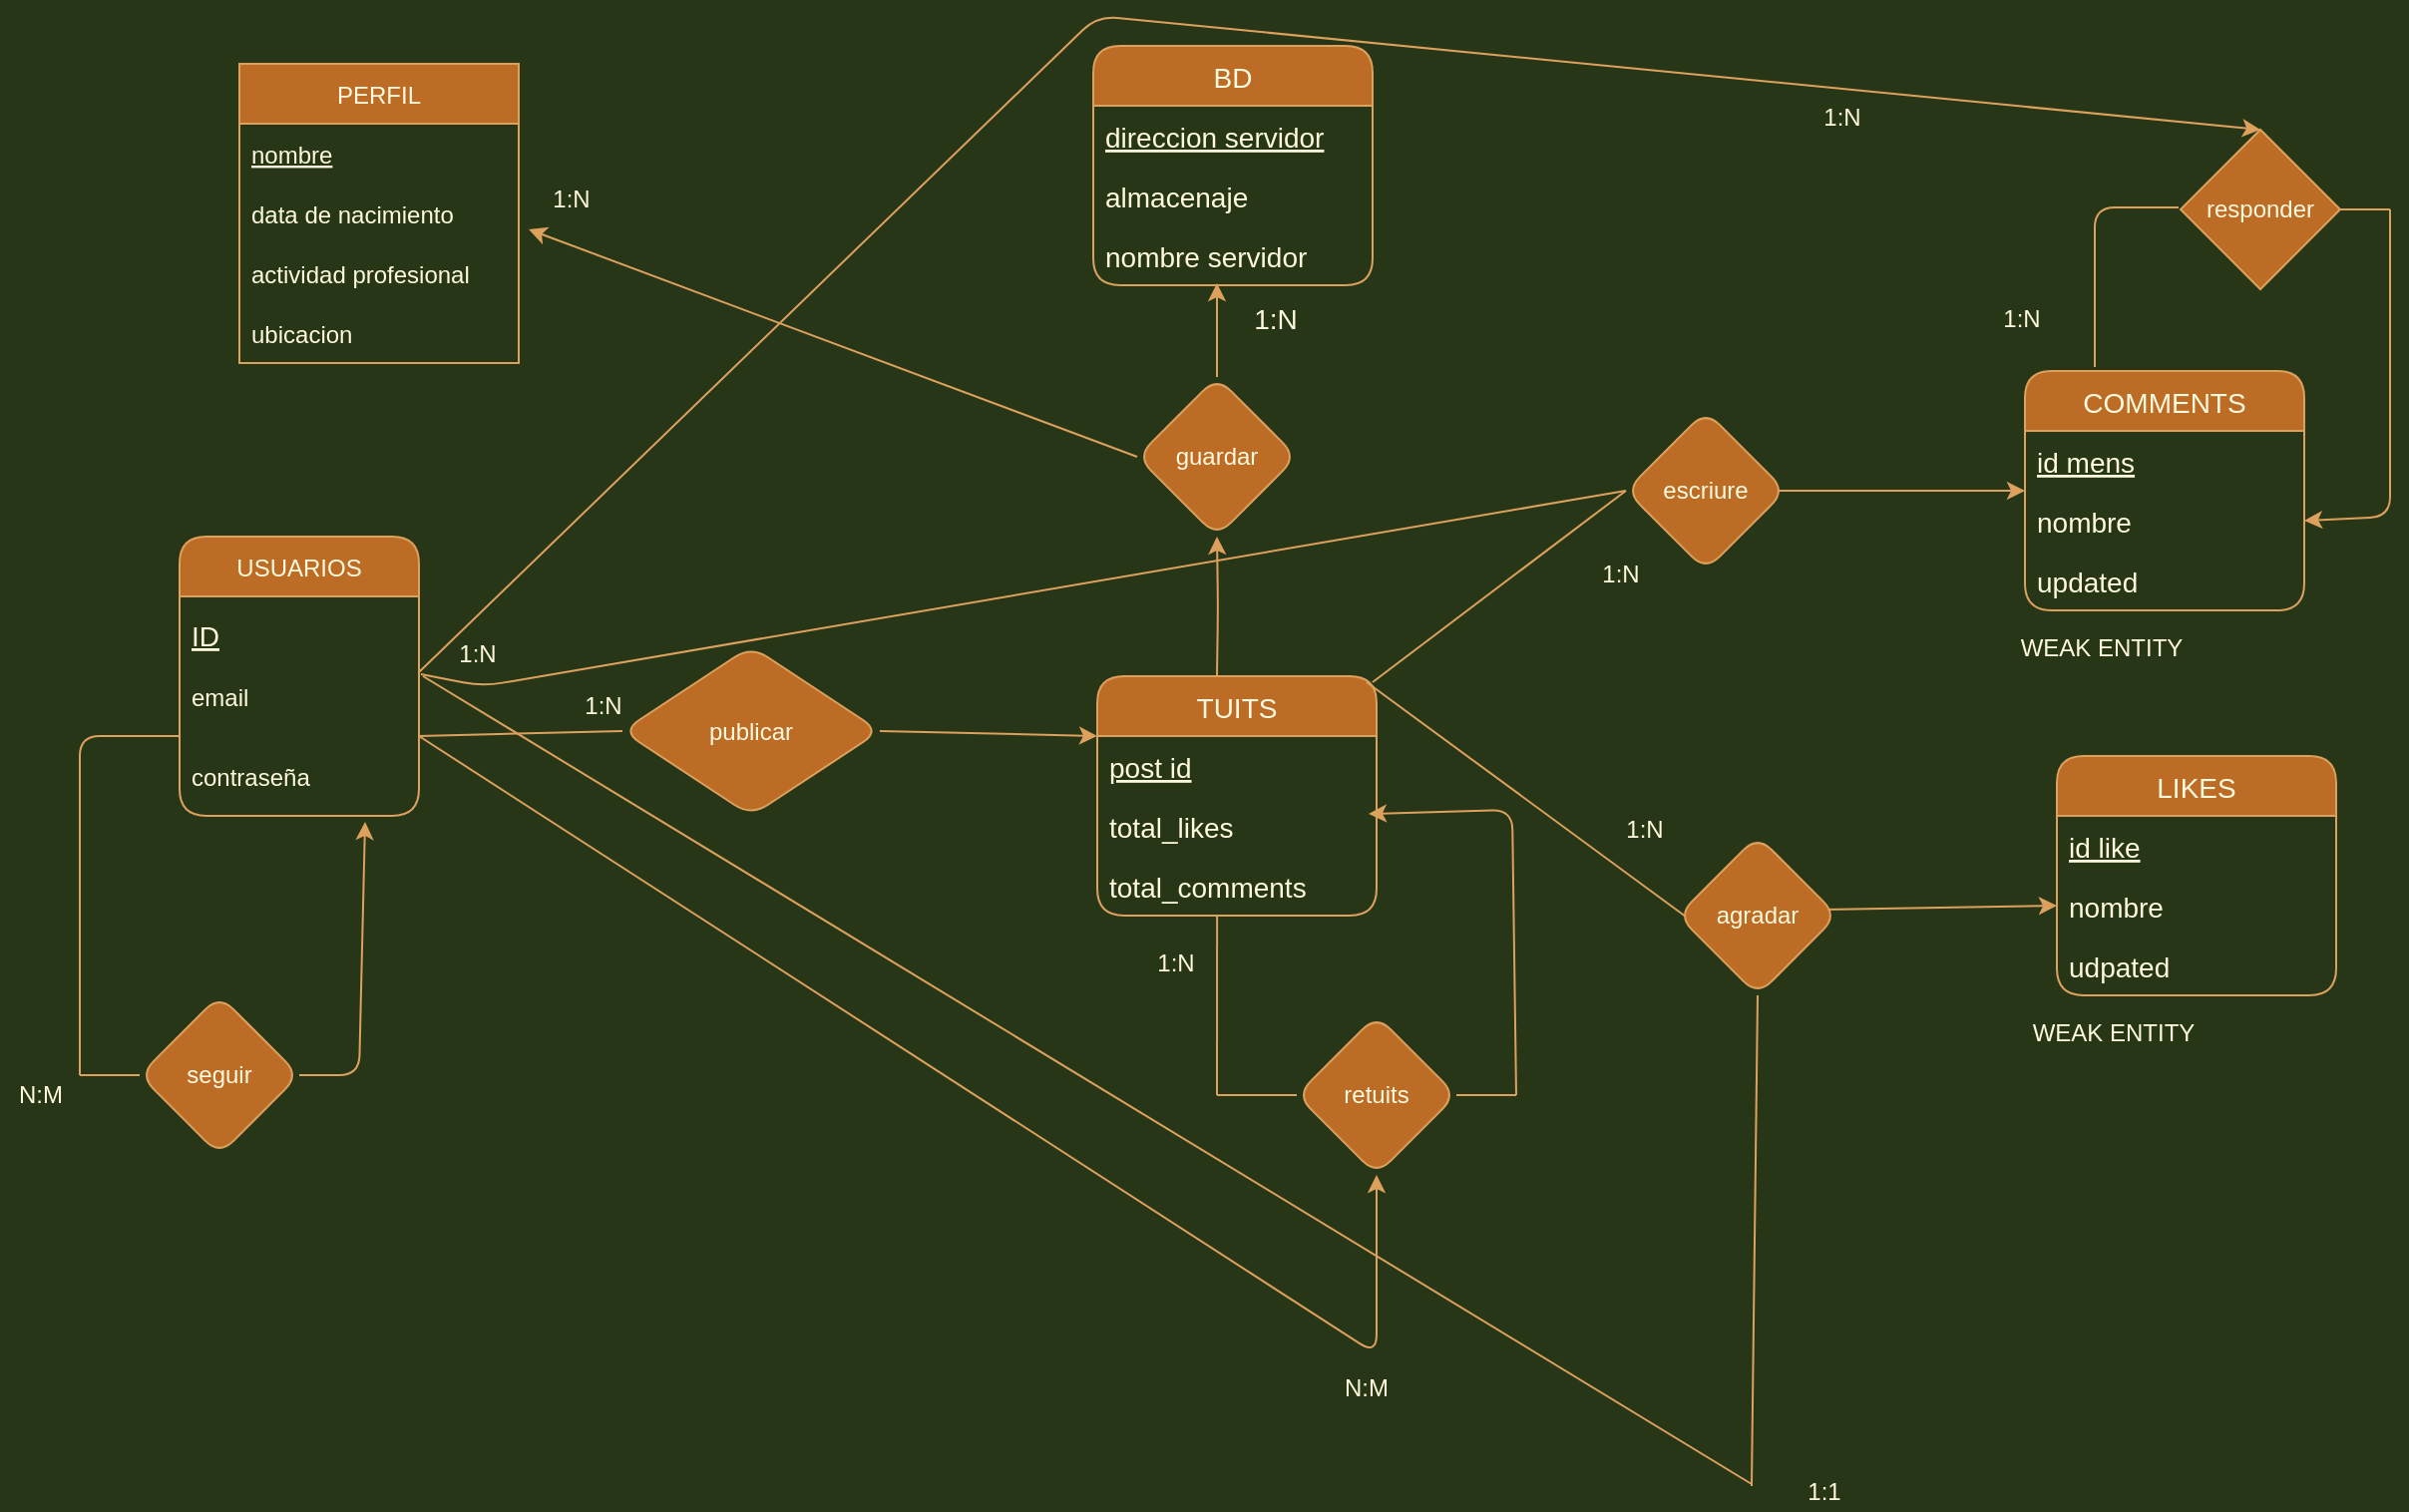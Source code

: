 <mxfile version="17.4.6" type="github">
  <diagram id="F9Lmq02h1qLxoGkAazGJ" name="Page-1">
    <mxGraphModel dx="1422" dy="762" grid="0" gridSize="10" guides="1" tooltips="1" connect="1" arrows="1" fold="1" page="1" pageScale="1" pageWidth="850" pageHeight="1100" background="#283618" math="0" shadow="0">
      <root>
        <mxCell id="0" />
        <mxCell id="1" parent="0" />
        <mxCell id="DtOBf7YDAijJ-QFpaW7s-9" style="edgeStyle=orthogonalEdgeStyle;orthogonalLoop=1;jettySize=auto;html=1;exitX=0.5;exitY=0;exitDx=0;exitDy=0;entryX=0.5;entryY=1;entryDx=0;entryDy=0;strokeColor=#DDA15E;fontColor=#FEFAE0;labelBackgroundColor=#283618;" parent="1" target="DtOBf7YDAijJ-QFpaW7s-10" edge="1">
          <mxGeometry relative="1" as="geometry">
            <mxPoint x="1110" y="270" as="targetPoint" />
            <mxPoint x="1080" y="340" as="sourcePoint" />
          </mxGeometry>
        </mxCell>
        <mxCell id="DtOBf7YDAijJ-QFpaW7s-3" value="publicar" style="rhombus;whiteSpace=wrap;html=1;fillColor=#BC6C25;strokeColor=#DDA15E;fontColor=#FEFAE0;rounded=1;" parent="1" vertex="1">
          <mxGeometry x="782" y="325" width="129" height="85" as="geometry" />
        </mxCell>
        <mxCell id="DtOBf7YDAijJ-QFpaW7s-6" value="" style="endArrow=classic;html=1;exitX=1;exitY=0.5;exitDx=0;exitDy=0;strokeColor=#DDA15E;fontColor=#FEFAE0;labelBackgroundColor=#283618;" parent="1" source="DtOBf7YDAijJ-QFpaW7s-3" edge="1">
          <mxGeometry width="50" height="50" relative="1" as="geometry">
            <mxPoint x="855" y="270" as="sourcePoint" />
            <mxPoint x="1020" y="370" as="targetPoint" />
          </mxGeometry>
        </mxCell>
        <mxCell id="DtOBf7YDAijJ-QFpaW7s-8" value="" style="endArrow=classic;html=1;exitX=0.5;exitY=0;exitDx=0;exitDy=0;strokeColor=#DDA15E;fontColor=#FEFAE0;labelBackgroundColor=#283618;" parent="1" source="DtOBf7YDAijJ-QFpaW7s-10" edge="1">
          <mxGeometry width="50" height="50" relative="1" as="geometry">
            <mxPoint x="1050" y="220" as="sourcePoint" />
            <mxPoint x="1080" y="143" as="targetPoint" />
          </mxGeometry>
        </mxCell>
        <mxCell id="DtOBf7YDAijJ-QFpaW7s-10" value="guardar" style="rhombus;whiteSpace=wrap;html=1;fillColor=#BC6C25;strokeColor=#DDA15E;fontColor=#FEFAE0;rounded=1;" parent="1" vertex="1">
          <mxGeometry x="1040" y="190" width="80" height="80" as="geometry" />
        </mxCell>
        <mxCell id="DtOBf7YDAijJ-QFpaW7s-18" value="seguir" style="rhombus;whiteSpace=wrap;html=1;fillColor=#BC6C25;strokeColor=#DDA15E;fontColor=#FEFAE0;rounded=1;" parent="1" vertex="1">
          <mxGeometry x="540" y="500" width="80" height="80" as="geometry" />
        </mxCell>
        <mxCell id="DtOBf7YDAijJ-QFpaW7s-24" value="" style="endArrow=none;html=1;entryX=0;entryY=0.5;entryDx=0;entryDy=0;strokeColor=#DDA15E;fontColor=#FEFAE0;labelBackgroundColor=#283618;" parent="1" edge="1">
          <mxGeometry width="50" height="50" relative="1" as="geometry">
            <mxPoint x="510" y="540" as="sourcePoint" />
            <mxPoint x="560" y="370" as="targetPoint" />
            <Array as="points">
              <mxPoint x="510" y="370" />
            </Array>
          </mxGeometry>
        </mxCell>
        <mxCell id="DtOBf7YDAijJ-QFpaW7s-25" value="" style="endArrow=none;html=1;entryX=0;entryY=0.5;entryDx=0;entryDy=0;strokeColor=#DDA15E;fontColor=#FEFAE0;labelBackgroundColor=#283618;" parent="1" target="DtOBf7YDAijJ-QFpaW7s-18" edge="1">
          <mxGeometry width="50" height="50" relative="1" as="geometry">
            <mxPoint x="510" y="540" as="sourcePoint" />
            <mxPoint x="880" y="410" as="targetPoint" />
            <Array as="points">
              <mxPoint x="510" y="540" />
            </Array>
          </mxGeometry>
        </mxCell>
        <mxCell id="DtOBf7YDAijJ-QFpaW7s-28" value="" style="endArrow=none;html=1;strokeColor=#DDA15E;fontColor=#FEFAE0;entryX=0.429;entryY=1;entryDx=0;entryDy=0;entryPerimeter=0;labelBackgroundColor=#283618;" parent="1" target="B6jzh1-_E29QQxIKuJQ--18" edge="1">
          <mxGeometry width="50" height="50" relative="1" as="geometry">
            <mxPoint x="1080" y="550" as="sourcePoint" />
            <mxPoint x="1077" y="466" as="targetPoint" />
            <Array as="points" />
          </mxGeometry>
        </mxCell>
        <mxCell id="DtOBf7YDAijJ-QFpaW7s-30" value="retuits" style="rhombus;whiteSpace=wrap;html=1;fillColor=#BC6C25;strokeColor=#DDA15E;fontColor=#FEFAE0;rounded=1;" parent="1" vertex="1">
          <mxGeometry x="1120" y="510" width="80" height="80" as="geometry" />
        </mxCell>
        <mxCell id="DtOBf7YDAijJ-QFpaW7s-34" value="" style="endArrow=none;html=1;entryX=0;entryY=0.5;entryDx=0;entryDy=0;strokeColor=#DDA15E;fontColor=#FEFAE0;labelBackgroundColor=#283618;" parent="1" target="DtOBf7YDAijJ-QFpaW7s-30" edge="1">
          <mxGeometry width="50" height="50" relative="1" as="geometry">
            <mxPoint x="1080" y="550" as="sourcePoint" />
            <mxPoint x="1130" y="500" as="targetPoint" />
          </mxGeometry>
        </mxCell>
        <mxCell id="DtOBf7YDAijJ-QFpaW7s-35" value="" style="endArrow=classic;html=1;strokeColor=#DDA15E;fontColor=#FEFAE0;labelBackgroundColor=#283618;" parent="1" edge="1">
          <mxGeometry width="50" height="50" relative="1" as="geometry">
            <mxPoint x="1230" y="550" as="sourcePoint" />
            <mxPoint x="1156" y="409" as="targetPoint" />
            <Array as="points">
              <mxPoint x="1228" y="407" />
            </Array>
          </mxGeometry>
        </mxCell>
        <mxCell id="DtOBf7YDAijJ-QFpaW7s-36" value="" style="endArrow=none;html=1;exitX=1;exitY=0.5;exitDx=0;exitDy=0;strokeColor=#DDA15E;fontColor=#FEFAE0;labelBackgroundColor=#283618;" parent="1" source="DtOBf7YDAijJ-QFpaW7s-30" edge="1">
          <mxGeometry width="50" height="50" relative="1" as="geometry">
            <mxPoint x="1180" y="600" as="sourcePoint" />
            <mxPoint x="1230" y="550" as="targetPoint" />
          </mxGeometry>
        </mxCell>
        <mxCell id="DtOBf7YDAijJ-QFpaW7s-37" value="1:N" style="text;html=1;align=center;verticalAlign=middle;resizable=0;points=[];autosize=1;strokeColor=none;fillColor=none;fontColor=#FEFAE0;rounded=1;" parent="1" vertex="1">
          <mxGeometry x="757" y="345" width="30" height="20" as="geometry" />
        </mxCell>
        <mxCell id="DtOBf7YDAijJ-QFpaW7s-39" value="N:M" style="text;html=1;align=center;verticalAlign=middle;resizable=0;points=[];autosize=1;strokeColor=none;fillColor=none;fontColor=#FEFAE0;rounded=1;" parent="1" vertex="1">
          <mxGeometry x="470" y="540" width="40" height="20" as="geometry" />
        </mxCell>
        <mxCell id="DtOBf7YDAijJ-QFpaW7s-43" value="" style="endArrow=classic;html=1;exitX=1;exitY=0.5;exitDx=0;exitDy=0;entryX=0.5;entryY=1;entryDx=0;entryDy=0;strokeColor=#DDA15E;fontColor=#FEFAE0;labelBackgroundColor=#283618;" parent="1" target="DtOBf7YDAijJ-QFpaW7s-30" edge="1">
          <mxGeometry width="50" height="50" relative="1" as="geometry">
            <mxPoint x="680" y="370" as="sourcePoint" />
            <mxPoint x="1150" y="650" as="targetPoint" />
            <Array as="points">
              <mxPoint x="1160" y="680" />
              <mxPoint x="1160" y="590" />
            </Array>
          </mxGeometry>
        </mxCell>
        <mxCell id="DtOBf7YDAijJ-QFpaW7s-49" value="" style="endArrow=none;html=1;exitX=1;exitY=0.5;exitDx=0;exitDy=0;entryX=0;entryY=0.5;entryDx=0;entryDy=0;strokeColor=#DDA15E;fontColor=#FEFAE0;labelBackgroundColor=#283618;" parent="1" target="DtOBf7YDAijJ-QFpaW7s-3" edge="1">
          <mxGeometry width="50" height="50" relative="1" as="geometry">
            <mxPoint x="680" y="370" as="sourcePoint" />
            <mxPoint x="880" y="410" as="targetPoint" />
          </mxGeometry>
        </mxCell>
        <mxCell id="m8ZQ2Up7pdVSYgsY9KcW-2" value="USUARIOS" style="swimlane;fontStyle=0;childLayout=stackLayout;horizontal=1;startSize=30;horizontalStack=0;resizeParent=1;resizeParentMax=0;resizeLast=0;collapsible=1;marginBottom=0;fontColor=#FEFAE0;fillColor=#BC6C25;strokeColor=#DDA15E;rounded=1;" parent="1" vertex="1">
          <mxGeometry x="560" y="270" width="120" height="140" as="geometry">
            <mxRectangle x="560" y="270" width="90" height="30" as="alternateBounds" />
          </mxGeometry>
        </mxCell>
        <mxCell id="m8ZQ2Up7pdVSYgsY9KcW-3" value="ID" style="text;strokeColor=none;fillColor=none;align=left;verticalAlign=bottom;spacingLeft=4;spacingRight=4;overflow=hidden;points=[[0,0.5],[1,0.5]];portConstraint=eastwest;rotatable=0;fontSize=14;fontColor=#FEFAE0;rounded=1;fontStyle=4" parent="m8ZQ2Up7pdVSYgsY9KcW-2" vertex="1">
          <mxGeometry y="30" width="120" height="30" as="geometry" />
        </mxCell>
        <mxCell id="m8ZQ2Up7pdVSYgsY9KcW-5" value="email" style="text;strokeColor=none;fillColor=none;align=left;verticalAlign=middle;spacingLeft=4;spacingRight=4;overflow=hidden;points=[[0,0.5],[1,0.5]];portConstraint=eastwest;rotatable=0;fontColor=#FEFAE0;rounded=1;" parent="m8ZQ2Up7pdVSYgsY9KcW-2" vertex="1">
          <mxGeometry y="60" width="120" height="40" as="geometry" />
        </mxCell>
        <mxCell id="98zSMJr4EcUNLfbWK-TV-18" value="contraseña" style="text;strokeColor=none;fillColor=none;align=left;verticalAlign=middle;spacingLeft=4;spacingRight=4;overflow=hidden;points=[[0,0.5],[1,0.5]];portConstraint=eastwest;rotatable=0;fontColor=#FEFAE0;rounded=1;" parent="m8ZQ2Up7pdVSYgsY9KcW-2" vertex="1">
          <mxGeometry y="100" width="120" height="40" as="geometry" />
        </mxCell>
        <mxCell id="m8ZQ2Up7pdVSYgsY9KcW-10" value="TUITS" style="swimlane;fontStyle=0;childLayout=stackLayout;horizontal=1;startSize=30;horizontalStack=0;resizeParent=1;resizeParentMax=0;resizeLast=0;collapsible=1;marginBottom=0;fontSize=14;fontColor=#FEFAE0;fillColor=#BC6C25;strokeColor=#DDA15E;rounded=1;" parent="1" vertex="1">
          <mxGeometry x="1020" y="340" width="140" height="120" as="geometry" />
        </mxCell>
        <mxCell id="m8ZQ2Up7pdVSYgsY9KcW-12" value="post id" style="text;strokeColor=none;fillColor=none;align=left;verticalAlign=middle;spacingLeft=4;spacingRight=4;overflow=hidden;points=[[0,0.5],[1,0.5]];portConstraint=eastwest;rotatable=0;fontSize=14;fontColor=#FEFAE0;rounded=1;fontStyle=4" parent="m8ZQ2Up7pdVSYgsY9KcW-10" vertex="1">
          <mxGeometry y="30" width="140" height="30" as="geometry" />
        </mxCell>
        <mxCell id="m8ZQ2Up7pdVSYgsY9KcW-13" value="total_likes" style="text;strokeColor=none;fillColor=none;align=left;verticalAlign=middle;spacingLeft=4;spacingRight=4;overflow=hidden;points=[[0,0.5],[1,0.5]];portConstraint=eastwest;rotatable=0;fontSize=14;fontColor=#FEFAE0;rounded=1;" parent="m8ZQ2Up7pdVSYgsY9KcW-10" vertex="1">
          <mxGeometry y="60" width="140" height="30" as="geometry" />
        </mxCell>
        <mxCell id="B6jzh1-_E29QQxIKuJQ--18" value="total_comments" style="text;strokeColor=none;fillColor=none;align=left;verticalAlign=middle;spacingLeft=4;spacingRight=4;overflow=hidden;points=[[0,0.5],[1,0.5]];portConstraint=eastwest;rotatable=0;fontSize=14;fontColor=#FEFAE0;rounded=1;" parent="m8ZQ2Up7pdVSYgsY9KcW-10" vertex="1">
          <mxGeometry y="90" width="140" height="30" as="geometry" />
        </mxCell>
        <mxCell id="m8ZQ2Up7pdVSYgsY9KcW-14" value="COMMENTS" style="swimlane;fontStyle=0;childLayout=stackLayout;horizontal=1;startSize=30;horizontalStack=0;resizeParent=1;resizeParentMax=0;resizeLast=0;collapsible=1;marginBottom=0;fontSize=14;fontColor=#FEFAE0;fillColor=#BC6C25;strokeColor=#DDA15E;rounded=1;" parent="1" vertex="1">
          <mxGeometry x="1485" y="187" width="140" height="120" as="geometry">
            <mxRectangle x="1330" y="210" width="109" height="30" as="alternateBounds" />
          </mxGeometry>
        </mxCell>
        <mxCell id="m8ZQ2Up7pdVSYgsY9KcW-15" value="id mens" style="text;strokeColor=none;fillColor=none;align=left;verticalAlign=middle;spacingLeft=4;spacingRight=4;overflow=hidden;points=[[0,0.5],[1,0.5]];portConstraint=eastwest;rotatable=0;fontSize=14;fontColor=#FEFAE0;rounded=1;fontStyle=4" parent="m8ZQ2Up7pdVSYgsY9KcW-14" vertex="1">
          <mxGeometry y="30" width="140" height="30" as="geometry" />
        </mxCell>
        <mxCell id="m8ZQ2Up7pdVSYgsY9KcW-17" value="nombre" style="text;strokeColor=none;fillColor=none;align=left;verticalAlign=middle;spacingLeft=4;spacingRight=4;overflow=hidden;points=[[0,0.5],[1,0.5]];portConstraint=eastwest;rotatable=0;fontSize=14;fontColor=#FEFAE0;rounded=1;" parent="m8ZQ2Up7pdVSYgsY9KcW-14" vertex="1">
          <mxGeometry y="60" width="140" height="30" as="geometry" />
        </mxCell>
        <mxCell id="98zSMJr4EcUNLfbWK-TV-6" value="updated" style="text;strokeColor=none;fillColor=none;align=left;verticalAlign=middle;spacingLeft=4;spacingRight=4;overflow=hidden;points=[[0,0.5],[1,0.5]];portConstraint=eastwest;rotatable=0;fontSize=14;fontColor=#FEFAE0;rounded=1;" parent="m8ZQ2Up7pdVSYgsY9KcW-14" vertex="1">
          <mxGeometry y="90" width="140" height="30" as="geometry" />
        </mxCell>
        <mxCell id="m8ZQ2Up7pdVSYgsY9KcW-20" value="BD" style="swimlane;fontStyle=0;childLayout=stackLayout;horizontal=1;startSize=30;horizontalStack=0;resizeParent=1;resizeParentMax=0;resizeLast=0;collapsible=1;marginBottom=0;fontSize=14;fontColor=#FEFAE0;fillColor=#BC6C25;strokeColor=#DDA15E;rounded=1;" parent="1" vertex="1">
          <mxGeometry x="1018" y="24" width="140" height="120" as="geometry" />
        </mxCell>
        <mxCell id="m8ZQ2Up7pdVSYgsY9KcW-21" value="direccion servidor" style="text;strokeColor=none;fillColor=none;align=left;verticalAlign=middle;spacingLeft=4;spacingRight=4;overflow=hidden;points=[[0,0.5],[1,0.5]];portConstraint=eastwest;rotatable=0;fontSize=14;fontColor=#FEFAE0;rounded=1;fontStyle=4" parent="m8ZQ2Up7pdVSYgsY9KcW-20" vertex="1">
          <mxGeometry y="30" width="140" height="30" as="geometry" />
        </mxCell>
        <mxCell id="m8ZQ2Up7pdVSYgsY9KcW-22" value="almacenaje" style="text;strokeColor=none;fillColor=none;align=left;verticalAlign=middle;spacingLeft=4;spacingRight=4;overflow=hidden;points=[[0,0.5],[1,0.5]];portConstraint=eastwest;rotatable=0;fontSize=14;fontColor=#FEFAE0;rounded=1;" parent="m8ZQ2Up7pdVSYgsY9KcW-20" vertex="1">
          <mxGeometry y="60" width="140" height="30" as="geometry" />
        </mxCell>
        <mxCell id="m8ZQ2Up7pdVSYgsY9KcW-23" value="nombre servidor" style="text;strokeColor=none;fillColor=none;align=left;verticalAlign=middle;spacingLeft=4;spacingRight=4;overflow=hidden;points=[[0,0.5],[1,0.5]];portConstraint=eastwest;rotatable=0;fontSize=14;fontColor=#FEFAE0;rounded=1;" parent="m8ZQ2Up7pdVSYgsY9KcW-20" vertex="1">
          <mxGeometry y="90" width="140" height="30" as="geometry" />
        </mxCell>
        <mxCell id="m8ZQ2Up7pdVSYgsY9KcW-24" value="LIKES" style="swimlane;fontStyle=0;childLayout=stackLayout;horizontal=1;startSize=30;horizontalStack=0;resizeParent=1;resizeParentMax=0;resizeLast=0;collapsible=1;marginBottom=0;fontSize=14;fontColor=#FEFAE0;fillColor=#BC6C25;strokeColor=#DDA15E;rounded=1;" parent="1" vertex="1">
          <mxGeometry x="1501" y="380" width="140" height="120" as="geometry" />
        </mxCell>
        <mxCell id="m8ZQ2Up7pdVSYgsY9KcW-25" value="id like" style="text;strokeColor=none;fillColor=none;align=left;verticalAlign=middle;spacingLeft=4;spacingRight=4;overflow=hidden;points=[[0,0.5],[1,0.5]];portConstraint=eastwest;rotatable=0;fontSize=14;fontColor=#FEFAE0;rounded=1;fontStyle=4" parent="m8ZQ2Up7pdVSYgsY9KcW-24" vertex="1">
          <mxGeometry y="30" width="140" height="30" as="geometry" />
        </mxCell>
        <mxCell id="m8ZQ2Up7pdVSYgsY9KcW-26" value="nombre" style="text;strokeColor=none;fillColor=none;align=left;verticalAlign=middle;spacingLeft=4;spacingRight=4;overflow=hidden;points=[[0,0.5],[1,0.5]];portConstraint=eastwest;rotatable=0;fontSize=14;fontColor=#FEFAE0;rounded=1;" parent="m8ZQ2Up7pdVSYgsY9KcW-24" vertex="1">
          <mxGeometry y="60" width="140" height="30" as="geometry" />
        </mxCell>
        <mxCell id="m8ZQ2Up7pdVSYgsY9KcW-27" value="udpated" style="text;strokeColor=none;fillColor=none;align=left;verticalAlign=middle;spacingLeft=4;spacingRight=4;overflow=hidden;points=[[0,0.5],[1,0.5]];portConstraint=eastwest;rotatable=0;fontSize=14;fontColor=#FEFAE0;rounded=1;" parent="m8ZQ2Up7pdVSYgsY9KcW-24" vertex="1">
          <mxGeometry y="90" width="140" height="30" as="geometry" />
        </mxCell>
        <mxCell id="m8ZQ2Up7pdVSYgsY9KcW-28" value="1:N" style="text;html=1;align=center;verticalAlign=middle;resizable=0;points=[];autosize=1;strokeColor=none;fillColor=none;fontSize=14;fontColor=#FEFAE0;rounded=1;" parent="1" vertex="1">
          <mxGeometry x="1089" y="151" width="40" height="20" as="geometry" />
        </mxCell>
        <mxCell id="m8ZQ2Up7pdVSYgsY9KcW-30" value="" style="endArrow=classic;html=1;fontSize=14;fontColor=#FEFAE0;exitX=1;exitY=0.5;exitDx=0;exitDy=0;strokeColor=#DDA15E;entryX=0.775;entryY=1.075;entryDx=0;entryDy=0;entryPerimeter=0;labelBackgroundColor=#283618;" parent="1" source="DtOBf7YDAijJ-QFpaW7s-18" target="98zSMJr4EcUNLfbWK-TV-18" edge="1">
          <mxGeometry width="50" height="50" relative="1" as="geometry">
            <mxPoint x="1130" y="530" as="sourcePoint" />
            <mxPoint x="650" y="407" as="targetPoint" />
            <Array as="points">
              <mxPoint x="650" y="540" />
            </Array>
          </mxGeometry>
        </mxCell>
        <mxCell id="mXAZfB25hkBoYCW9Ecj9-1" value="" style="endArrow=none;html=1;strokeColor=#DDA15E;entryX=0;entryY=0.5;entryDx=0;entryDy=0;fontColor=#FEFAE0;labelBackgroundColor=#283618;" parent="1" target="mXAZfB25hkBoYCW9Ecj9-4" edge="1">
          <mxGeometry width="50" height="50" relative="1" as="geometry">
            <mxPoint x="1158" y="343" as="sourcePoint" />
            <mxPoint x="1276" y="258" as="targetPoint" />
          </mxGeometry>
        </mxCell>
        <mxCell id="mXAZfB25hkBoYCW9Ecj9-3" value="" style="endArrow=classic;html=1;strokeColor=#DDA15E;fontColor=#FEFAE0;entryX=0;entryY=0.5;entryDx=0;entryDy=0;labelBackgroundColor=#283618;" parent="1" target="m8ZQ2Up7pdVSYgsY9KcW-14" edge="1">
          <mxGeometry width="50" height="50" relative="1" as="geometry">
            <mxPoint x="1360" y="247" as="sourcePoint" />
            <mxPoint x="1485" y="257" as="targetPoint" />
            <Array as="points" />
          </mxGeometry>
        </mxCell>
        <mxCell id="mXAZfB25hkBoYCW9Ecj9-4" value="escriure" style="rhombus;whiteSpace=wrap;html=1;fillColor=#BC6C25;strokeColor=#DDA15E;fontColor=#FEFAE0;rounded=1;" parent="1" vertex="1">
          <mxGeometry x="1285" y="207" width="80" height="80" as="geometry" />
        </mxCell>
        <mxCell id="mXAZfB25hkBoYCW9Ecj9-6" value="" style="endArrow=none;html=1;exitX=1.008;exitY=0.225;exitDx=0;exitDy=0;exitPerimeter=0;entryX=0;entryY=0.5;entryDx=0;entryDy=0;strokeColor=#DDA15E;fontColor=#FEFAE0;labelBackgroundColor=#283618;" parent="1" source="m8ZQ2Up7pdVSYgsY9KcW-5" target="mXAZfB25hkBoYCW9Ecj9-4" edge="1">
          <mxGeometry width="50" height="50" relative="1" as="geometry">
            <mxPoint x="952" y="401" as="sourcePoint" />
            <mxPoint x="1002" y="351" as="targetPoint" />
            <Array as="points">
              <mxPoint x="712" y="345" />
            </Array>
          </mxGeometry>
        </mxCell>
        <mxCell id="B6jzh1-_E29QQxIKuJQ--2" value="" style="endArrow=classic;html=1;strokeColor=#DDA15E;entryX=0;entryY=0.5;entryDx=0;entryDy=0;fontColor=#FEFAE0;labelBackgroundColor=#283618;" parent="1" target="m8ZQ2Up7pdVSYgsY9KcW-26" edge="1">
          <mxGeometry width="50" height="50" relative="1" as="geometry">
            <mxPoint x="1384" y="457" as="sourcePoint" />
            <mxPoint x="1441" y="410" as="targetPoint" />
          </mxGeometry>
        </mxCell>
        <mxCell id="B6jzh1-_E29QQxIKuJQ--3" value="" style="endArrow=none;html=1;strokeColor=#DDA15E;fontColor=#FEFAE0;labelBackgroundColor=#283618;" parent="1" edge="1">
          <mxGeometry width="50" height="50" relative="1" as="geometry">
            <mxPoint x="1155" y="343" as="sourcePoint" />
            <mxPoint x="1317" y="462" as="targetPoint" />
          </mxGeometry>
        </mxCell>
        <mxCell id="B6jzh1-_E29QQxIKuJQ--6" value="agradar" style="rhombus;whiteSpace=wrap;html=1;fillColor=#BC6C25;strokeColor=#DDA15E;fontColor=#FEFAE0;rounded=1;" parent="1" vertex="1">
          <mxGeometry x="1311" y="420" width="80" height="80" as="geometry" />
        </mxCell>
        <mxCell id="B6jzh1-_E29QQxIKuJQ--7" value="" style="endArrow=none;html=1;strokeColor=#DDA15E;exitX=1.017;exitY=0.25;exitDx=0;exitDy=0;exitPerimeter=0;fontColor=#FEFAE0;labelBackgroundColor=#283618;" parent="1" source="m8ZQ2Up7pdVSYgsY9KcW-5" edge="1">
          <mxGeometry width="50" height="50" relative="1" as="geometry">
            <mxPoint x="988" y="415" as="sourcePoint" />
            <mxPoint x="1348" y="745" as="targetPoint" />
          </mxGeometry>
        </mxCell>
        <mxCell id="B6jzh1-_E29QQxIKuJQ--10" value="" style="endArrow=none;html=1;strokeColor=#DDA15E;entryX=0.5;entryY=1;entryDx=0;entryDy=0;fontColor=#FEFAE0;labelBackgroundColor=#283618;" parent="1" target="B6jzh1-_E29QQxIKuJQ--6" edge="1">
          <mxGeometry width="50" height="50" relative="1" as="geometry">
            <mxPoint x="1348" y="746" as="sourcePoint" />
            <mxPoint x="1038" y="476" as="targetPoint" />
          </mxGeometry>
        </mxCell>
        <mxCell id="B6jzh1-_E29QQxIKuJQ--15" value="1:1" style="text;html=1;align=center;verticalAlign=middle;resizable=0;points=[];autosize=1;strokeColor=none;fillColor=none;rounded=1;fontColor=#FEFAE0;" parent="1" vertex="1">
          <mxGeometry x="1370" y="740" width="27" height="18" as="geometry" />
        </mxCell>
        <mxCell id="B6jzh1-_E29QQxIKuJQ--16" value="N:M" style="text;html=1;strokeColor=none;fillColor=none;align=center;verticalAlign=middle;whiteSpace=wrap;rounded=1;fontColor=#FEFAE0;" parent="1" vertex="1">
          <mxGeometry x="1125" y="682" width="60" height="30" as="geometry" />
        </mxCell>
        <mxCell id="B6jzh1-_E29QQxIKuJQ--20" value="1:N" style="text;html=1;align=center;verticalAlign=middle;resizable=0;points=[];autosize=1;strokeColor=none;fillColor=none;rounded=1;fontColor=#FEFAE0;" parent="1" vertex="1">
          <mxGeometry x="1279" y="408" width="29" height="18" as="geometry" />
        </mxCell>
        <mxCell id="98zSMJr4EcUNLfbWK-TV-7" value="1:N" style="text;html=1;align=center;verticalAlign=middle;resizable=0;points=[];autosize=1;strokeColor=none;fillColor=none;fontColor=#FEFAE0;" parent="1" vertex="1">
          <mxGeometry x="694" y="320" width="29" height="18" as="geometry" />
        </mxCell>
        <mxCell id="98zSMJr4EcUNLfbWK-TV-9" value="WEAK ENTITY" style="text;html=1;align=center;verticalAlign=middle;resizable=0;points=[];autosize=1;strokeColor=none;fillColor=none;fontColor=#FEFAE0;" parent="1" vertex="1">
          <mxGeometry x="1477" y="317" width="91" height="18" as="geometry" />
        </mxCell>
        <mxCell id="98zSMJr4EcUNLfbWK-TV-10" value="WEAK ENTITY" style="text;html=1;align=center;verticalAlign=middle;resizable=0;points=[];autosize=1;strokeColor=none;fillColor=none;fontColor=#FEFAE0;" parent="1" vertex="1">
          <mxGeometry x="1483" y="510" width="91" height="18" as="geometry" />
        </mxCell>
        <mxCell id="98zSMJr4EcUNLfbWK-TV-14" value="PERFIL" style="swimlane;fontStyle=0;childLayout=stackLayout;horizontal=1;startSize=30;horizontalStack=0;resizeParent=1;resizeParentMax=0;resizeLast=0;collapsible=1;marginBottom=0;rounded=0;sketch=0;fontColor=#FEFAE0;strokeColor=#DDA15E;fillColor=#BC6C25;" parent="1" vertex="1">
          <mxGeometry x="590" y="33" width="140" height="150" as="geometry" />
        </mxCell>
        <mxCell id="98zSMJr4EcUNLfbWK-TV-15" value="nombre" style="text;strokeColor=none;fillColor=none;align=left;verticalAlign=middle;spacingLeft=4;spacingRight=4;overflow=hidden;points=[[0,0.5],[1,0.5]];portConstraint=eastwest;rotatable=0;rounded=0;sketch=0;fontColor=#FEFAE0;fontStyle=4" parent="98zSMJr4EcUNLfbWK-TV-14" vertex="1">
          <mxGeometry y="30" width="140" height="30" as="geometry" />
        </mxCell>
        <mxCell id="98zSMJr4EcUNLfbWK-TV-16" value="data de nacimiento" style="text;strokeColor=none;fillColor=none;align=left;verticalAlign=middle;spacingLeft=4;spacingRight=4;overflow=hidden;points=[[0,0.5],[1,0.5]];portConstraint=eastwest;rotatable=0;rounded=0;sketch=0;fontColor=#FEFAE0;" parent="98zSMJr4EcUNLfbWK-TV-14" vertex="1">
          <mxGeometry y="60" width="140" height="30" as="geometry" />
        </mxCell>
        <mxCell id="98zSMJr4EcUNLfbWK-TV-17" value="actividad profesional" style="text;strokeColor=none;fillColor=none;align=left;verticalAlign=middle;spacingLeft=4;spacingRight=4;overflow=hidden;points=[[0,0.5],[1,0.5]];portConstraint=eastwest;rotatable=0;rounded=0;sketch=0;fontColor=#FEFAE0;" parent="98zSMJr4EcUNLfbWK-TV-14" vertex="1">
          <mxGeometry y="90" width="140" height="30" as="geometry" />
        </mxCell>
        <mxCell id="98zSMJr4EcUNLfbWK-TV-19" value="ubicacion" style="text;strokeColor=none;fillColor=none;align=left;verticalAlign=middle;spacingLeft=4;spacingRight=4;overflow=hidden;points=[[0,0.5],[1,0.5]];portConstraint=eastwest;rotatable=0;rounded=0;sketch=0;fontColor=#FEFAE0;" parent="98zSMJr4EcUNLfbWK-TV-14" vertex="1">
          <mxGeometry y="120" width="140" height="30" as="geometry" />
        </mxCell>
        <mxCell id="98zSMJr4EcUNLfbWK-TV-24" value="" style="endArrow=classic;html=1;rounded=1;sketch=0;fontColor=#FEFAE0;strokeColor=#DDA15E;fillColor=#BC6C25;curved=0;entryX=1.036;entryY=0.767;entryDx=0;entryDy=0;entryPerimeter=0;exitX=0;exitY=0.5;exitDx=0;exitDy=0;labelBackgroundColor=#283618;" parent="1" source="DtOBf7YDAijJ-QFpaW7s-10" target="98zSMJr4EcUNLfbWK-TV-16" edge="1">
          <mxGeometry width="50" height="50" relative="1" as="geometry">
            <mxPoint x="1068" y="428" as="sourcePoint" />
            <mxPoint x="1118" y="378" as="targetPoint" />
          </mxGeometry>
        </mxCell>
        <mxCell id="LhhqskFNqdLRSUr8W0Wi-1" value="1:N" style="text;html=1;align=center;verticalAlign=middle;resizable=0;points=[];autosize=1;strokeColor=none;fillColor=none;fontColor=#FEFAE0;" vertex="1" parent="1">
          <mxGeometry x="741" y="92" width="29" height="18" as="geometry" />
        </mxCell>
        <mxCell id="LhhqskFNqdLRSUr8W0Wi-2" value="1:N" style="text;html=1;align=center;verticalAlign=middle;resizable=0;points=[];autosize=1;strokeColor=none;fillColor=none;fontColor=#FEFAE0;" vertex="1" parent="1">
          <mxGeometry x="1267" y="280" width="29" height="18" as="geometry" />
        </mxCell>
        <mxCell id="LhhqskFNqdLRSUr8W0Wi-3" value="1:N" style="text;html=1;align=center;verticalAlign=middle;resizable=0;points=[];autosize=1;strokeColor=none;fillColor=none;fontColor=#FEFAE0;" vertex="1" parent="1">
          <mxGeometry x="1044" y="475" width="29" height="18" as="geometry" />
        </mxCell>
        <mxCell id="LhhqskFNqdLRSUr8W0Wi-5" value="" style="endArrow=none;html=1;rounded=1;sketch=0;fontColor=#FEFAE0;strokeColor=#DDA15E;fillColor=#BC6C25;curved=0;labelBackgroundColor=#283618;" edge="1" parent="1">
          <mxGeometry width="50" height="50" relative="1" as="geometry">
            <mxPoint x="1520" y="185" as="sourcePoint" />
            <mxPoint x="1562" y="105" as="targetPoint" />
            <Array as="points">
              <mxPoint x="1520" y="105" />
            </Array>
          </mxGeometry>
        </mxCell>
        <mxCell id="LhhqskFNqdLRSUr8W0Wi-6" value="responder" style="rhombus;whiteSpace=wrap;html=1;rounded=0;sketch=0;fontColor=#FEFAE0;strokeColor=#DDA15E;fillColor=#BC6C25;" vertex="1" parent="1">
          <mxGeometry x="1563" y="66" width="80" height="80" as="geometry" />
        </mxCell>
        <mxCell id="LhhqskFNqdLRSUr8W0Wi-7" value="" style="endArrow=classic;html=1;rounded=1;sketch=0;fontColor=#FEFAE0;strokeColor=#DDA15E;fillColor=#BC6C25;curved=0;entryX=1;entryY=0.5;entryDx=0;entryDy=0;labelBackgroundColor=#283618;" edge="1" parent="1" target="m8ZQ2Up7pdVSYgsY9KcW-17">
          <mxGeometry width="50" height="50" relative="1" as="geometry">
            <mxPoint x="1668" y="106" as="sourcePoint" />
            <mxPoint x="1654" y="265" as="targetPoint" />
            <Array as="points">
              <mxPoint x="1668" y="260" />
            </Array>
          </mxGeometry>
        </mxCell>
        <mxCell id="LhhqskFNqdLRSUr8W0Wi-8" value="" style="endArrow=none;html=1;rounded=1;sketch=0;fontColor=#FEFAE0;strokeColor=#DDA15E;fillColor=#BC6C25;curved=0;exitX=1;exitY=0.5;exitDx=0;exitDy=0;labelBackgroundColor=#283618;" edge="1" parent="1" source="LhhqskFNqdLRSUr8W0Wi-6">
          <mxGeometry width="50" height="50" relative="1" as="geometry">
            <mxPoint x="1614" y="155" as="sourcePoint" />
            <mxPoint x="1668" y="106" as="targetPoint" />
          </mxGeometry>
        </mxCell>
        <mxCell id="LhhqskFNqdLRSUr8W0Wi-9" value="1:N" style="text;html=1;align=center;verticalAlign=middle;resizable=0;points=[];autosize=1;strokeColor=none;fillColor=none;fontColor=#FEFAE0;" vertex="1" parent="1">
          <mxGeometry x="1468" y="152" width="29" height="18" as="geometry" />
        </mxCell>
        <mxCell id="LhhqskFNqdLRSUr8W0Wi-11" value="1:N" style="text;html=1;align=center;verticalAlign=middle;resizable=0;points=[];autosize=1;strokeColor=none;fillColor=none;fontColor=#FEFAE0;" vertex="1" parent="1">
          <mxGeometry x="1378" y="51" width="29" height="18" as="geometry" />
        </mxCell>
        <mxCell id="LhhqskFNqdLRSUr8W0Wi-12" value="" style="endArrow=classic;html=1;rounded=1;sketch=0;fontColor=#FEFAE0;strokeColor=#DDA15E;fillColor=#BC6C25;curved=0;entryX=0.5;entryY=0;entryDx=0;entryDy=0;" edge="1" parent="1" target="LhhqskFNqdLRSUr8W0Wi-6">
          <mxGeometry width="50" height="50" relative="1" as="geometry">
            <mxPoint x="680" y="338" as="sourcePoint" />
            <mxPoint x="1064" y="365" as="targetPoint" />
            <Array as="points">
              <mxPoint x="1020" y="9" />
            </Array>
          </mxGeometry>
        </mxCell>
      </root>
    </mxGraphModel>
  </diagram>
</mxfile>

